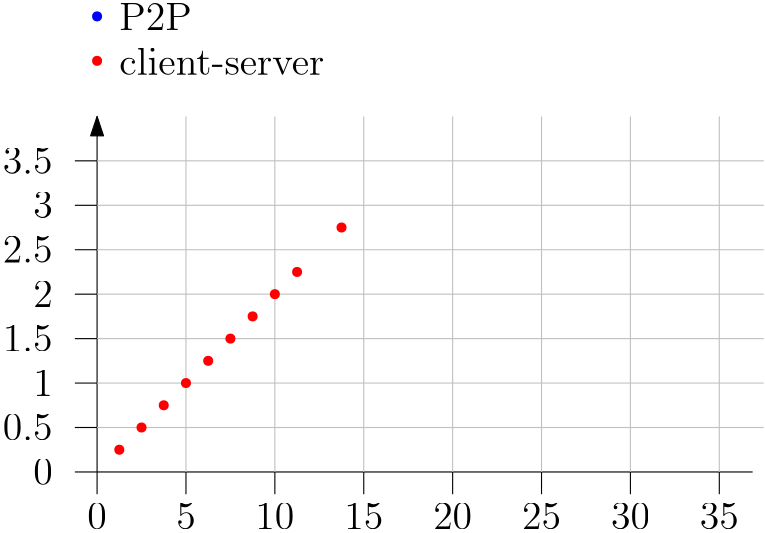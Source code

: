<?xml version="1.0"?>
<!DOCTYPE ipe SYSTEM "ipe.dtd">
<ipe version="70218" creator="Ipe 7.2.28">
<info created="D:20240323092449" modified="D:20240323093014"/>
<ipestyle name="basic">
<symbol name="arrow/arc(spx)">
<path stroke="sym-stroke" fill="sym-stroke" pen="sym-pen">
0 0 m
-1 0.333 l
-1 -0.333 l
h
</path>
</symbol>
<symbol name="arrow/farc(spx)">
<path stroke="sym-stroke" fill="white" pen="sym-pen">
0 0 m
-1 0.333 l
-1 -0.333 l
h
</path>
</symbol>
<symbol name="arrow/ptarc(spx)">
<path stroke="sym-stroke" fill="sym-stroke" pen="sym-pen">
0 0 m
-1 0.333 l
-0.8 0 l
-1 -0.333 l
h
</path>
</symbol>
<symbol name="arrow/fptarc(spx)">
<path stroke="sym-stroke" fill="white" pen="sym-pen">
0 0 m
-1 0.333 l
-0.8 0 l
-1 -0.333 l
h
</path>
</symbol>
<symbol name="mark/circle(sx)" transformations="translations">
<path fill="sym-stroke">
0.6 0 0 0.6 0 0 e
0.4 0 0 0.4 0 0 e
</path>
</symbol>
<symbol name="mark/disk(sx)" transformations="translations">
<path fill="sym-stroke">
0.6 0 0 0.6 0 0 e
</path>
</symbol>
<symbol name="mark/fdisk(sfx)" transformations="translations">
<group>
<path fill="sym-fill">
0.5 0 0 0.5 0 0 e
</path>
<path fill="sym-stroke" fillrule="eofill">
0.6 0 0 0.6 0 0 e
0.4 0 0 0.4 0 0 e
</path>
</group>
</symbol>
<symbol name="mark/box(sx)" transformations="translations">
<path fill="sym-stroke" fillrule="eofill">
-0.6 -0.6 m
0.6 -0.6 l
0.6 0.6 l
-0.6 0.6 l
h
-0.4 -0.4 m
0.4 -0.4 l
0.4 0.4 l
-0.4 0.4 l
h
</path>
</symbol>
<symbol name="mark/square(sx)" transformations="translations">
<path fill="sym-stroke">
-0.6 -0.6 m
0.6 -0.6 l
0.6 0.6 l
-0.6 0.6 l
h
</path>
</symbol>
<symbol name="mark/fsquare(sfx)" transformations="translations">
<group>
<path fill="sym-fill">
-0.5 -0.5 m
0.5 -0.5 l
0.5 0.5 l
-0.5 0.5 l
h
</path>
<path fill="sym-stroke" fillrule="eofill">
-0.6 -0.6 m
0.6 -0.6 l
0.6 0.6 l
-0.6 0.6 l
h
-0.4 -0.4 m
0.4 -0.4 l
0.4 0.4 l
-0.4 0.4 l
h
</path>
</group>
</symbol>
<symbol name="mark/cross(sx)" transformations="translations">
<group>
<path fill="sym-stroke">
-0.43 -0.57 m
0.57 0.43 l
0.43 0.57 l
-0.57 -0.43 l
h
</path>
<path fill="sym-stroke">
-0.43 0.57 m
0.57 -0.43 l
0.43 -0.57 l
-0.57 0.43 l
h
</path>
</group>
</symbol>
<symbol name="arrow/fnormal(spx)">
<path stroke="sym-stroke" fill="white" pen="sym-pen">
0 0 m
-1 0.333 l
-1 -0.333 l
h
</path>
</symbol>
<symbol name="arrow/pointed(spx)">
<path stroke="sym-stroke" fill="sym-stroke" pen="sym-pen">
0 0 m
-1 0.333 l
-0.8 0 l
-1 -0.333 l
h
</path>
</symbol>
<symbol name="arrow/fpointed(spx)">
<path stroke="sym-stroke" fill="white" pen="sym-pen">
0 0 m
-1 0.333 l
-0.8 0 l
-1 -0.333 l
h
</path>
</symbol>
<symbol name="arrow/linear(spx)">
<path stroke="sym-stroke" pen="sym-pen">
-1 0.333 m
0 0 l
-1 -0.333 l
</path>
</symbol>
<symbol name="arrow/fdouble(spx)">
<path stroke="sym-stroke" fill="white" pen="sym-pen">
0 0 m
-1 0.333 l
-1 -0.333 l
h
-1 0 m
-2 0.333 l
-2 -0.333 l
h
</path>
</symbol>
<symbol name="arrow/double(spx)">
<path stroke="sym-stroke" fill="sym-stroke" pen="sym-pen">
0 0 m
-1 0.333 l
-1 -0.333 l
h
-1 0 m
-2 0.333 l
-2 -0.333 l
h
</path>
</symbol>
<symbol name="arrow/mid-normal(spx)">
<path stroke="sym-stroke" fill="sym-stroke" pen="sym-pen">
0.5 0 m
-0.5 0.333 l
-0.5 -0.333 l
h
</path>
</symbol>
<symbol name="arrow/mid-fnormal(spx)">
<path stroke="sym-stroke" fill="white" pen="sym-pen">
0.5 0 m
-0.5 0.333 l
-0.5 -0.333 l
h
</path>
</symbol>
<symbol name="arrow/mid-pointed(spx)">
<path stroke="sym-stroke" fill="sym-stroke" pen="sym-pen">
0.5 0 m
-0.5 0.333 l
-0.3 0 l
-0.5 -0.333 l
h
</path>
</symbol>
<symbol name="arrow/mid-fpointed(spx)">
<path stroke="sym-stroke" fill="white" pen="sym-pen">
0.5 0 m
-0.5 0.333 l
-0.3 0 l
-0.5 -0.333 l
h
</path>
</symbol>
<symbol name="arrow/mid-double(spx)">
<path stroke="sym-stroke" fill="sym-stroke" pen="sym-pen">
1 0 m
0 0.333 l
0 -0.333 l
h
0 0 m
-1 0.333 l
-1 -0.333 l
h
</path>
</symbol>
<symbol name="arrow/mid-fdouble(spx)">
<path stroke="sym-stroke" fill="white" pen="sym-pen">
1 0 m
0 0.333 l
0 -0.333 l
h
0 0 m
-1 0.333 l
-1 -0.333 l
h
</path>
</symbol>
<anglesize name="22.5 deg" value="22.5"/>
<anglesize name="30 deg" value="30"/>
<anglesize name="45 deg" value="45"/>
<anglesize name="60 deg" value="60"/>
<anglesize name="90 deg" value="90"/>
<arrowsize name="large" value="10"/>
<arrowsize name="small" value="5"/>
<arrowsize name="tiny" value="3"/>
<color name="blue" value="0 0 1"/>
<color name="brown" value="0.647 0.165 0.165"/>
<color name="darkblue" value="0 0 0.545"/>
<color name="darkcyan" value="0 0.545 0.545"/>
<color name="darkgray" value="0.663"/>
<color name="darkgreen" value="0 0.392 0"/>
<color name="darkmagenta" value="0.545 0 0.545"/>
<color name="darkorange" value="1 0.549 0"/>
<color name="darkred" value="0.545 0 0"/>
<color name="gold" value="1 0.843 0"/>
<color name="gray" value="0.745"/>
<color name="green" value="0 1 0"/>
<color name="lightblue" value="0.678 0.847 0.902"/>
<color name="lightcyan" value="0.878 1 1"/>
<color name="lightgray" value="0.827"/>
<color name="lightgreen" value="0.565 0.933 0.565"/>
<color name="lightyellow" value="1 1 0.878"/>
<color name="navy" value="0 0 0.502"/>
<color name="orange" value="1 0.647 0"/>
<color name="pink" value="1 0.753 0.796"/>
<color name="purple" value="0.627 0.125 0.941"/>
<color name="red" value="1 0 0"/>
<color name="seagreen" value="0.18 0.545 0.341"/>
<color name="turquoise" value="0.251 0.878 0.816"/>
<color name="violet" value="0.933 0.51 0.933"/>
<color name="yellow" value="1 1 0"/>
<dashstyle name="dash dot dotted" value="[4 2 1 2 1 2] 0"/>
<dashstyle name="dash dotted" value="[4 2 1 2] 0"/>
<dashstyle name="dashed" value="[4] 0"/>
<dashstyle name="dotted" value="[1 3] 0"/>
<gridsize name="10 pts (~3.5 mm)" value="10"/>
<gridsize name="14 pts (~5 mm)" value="14"/>
<gridsize name="16 pts (~6 mm)" value="16"/>
<gridsize name="20 pts (~7 mm)" value="20"/>
<gridsize name="28 pts (~10 mm)" value="28"/>
<gridsize name="32 pts (~12 mm)" value="32"/>
<gridsize name="4 pts" value="4"/>
<gridsize name="56 pts (~20 mm)" value="56"/>
<gridsize name="8 pts (~3 mm)" value="8"/>
<opacity name="10%" value="0.1"/>
<opacity name="30%" value="0.3"/>
<opacity name="50%" value="0.5"/>
<opacity name="75%" value="0.75"/>
<pen name="fat" value="1.2"/>
<pen name="heavier" value="0.8"/>
<pen name="ultrafat" value="2"/>
<symbolsize name="large" value="5"/>
<symbolsize name="small" value="2"/>
<symbolsize name="tiny" value="1.1"/>
<textsize name="Huge" value="\Huge"/>
<textsize name="LARGE" value="\LARGE"/>
<textsize name="Large" value="\Large"/>
<textsize name="footnote" value="\footnotesize"/>
<textsize name="huge" value="\huge"/>
<textsize name="large" value="\large"/>
<textsize name="script" value="\scriptsize"/>
<textsize name="small" value="\small"/>
<textsize name="tiny" value="\tiny"/>
<textstyle name="center" begin="\begin{center}" end="\end{center}"/>
<textstyle name="item" begin="\begin{itemize}\item{}" end="\end{itemize}"/>
<textstyle name="itemize" begin="\begin{itemize}" end="\end{itemize}"/>
<tiling name="falling" angle="-60" step="4" width="1"/>
<tiling name="rising" angle="30" step="4" width="1"/>
</ipestyle>
<page>
<layer name="alpha"/>
<view layers="alpha" active="alpha"/>
<text layer="alpha" transformations="translations" pos="192 624" stroke="0" type="label" width="7.024" height="9.245" depth="0" halign="center" valign="center" size="Large">0</text>
<text matrix="1 0 0 1 32 0" transformations="translations" pos="192 624" stroke="0" type="label" width="7.024" height="9.245" depth="0" halign="center" valign="center" size="Large">5</text>
<text matrix="1 0 0 1 64 0" transformations="translations" pos="192 624" stroke="0" type="label" width="14.047" height="9.245" depth="0" halign="center" valign="center" size="Large">10</text>
<text matrix="1 0 0 1 96 0" transformations="translations" pos="192 624" stroke="0" type="label" width="14.047" height="9.245" depth="0" halign="center" valign="center" size="Large">15</text>
<text matrix="1 0 0 1 128 0" transformations="translations" pos="192 624" stroke="0" type="label" width="14.047" height="9.245" depth="0" halign="center" valign="center" size="Large">20</text>
<text matrix="1 0 0 1 160 0" transformations="translations" pos="192 624" stroke="0" type="label" width="14.047" height="9.245" depth="0" halign="center" valign="center" size="Large">25</text>
<text matrix="1 0 0 1 192 0" transformations="translations" pos="192 624" stroke="0" type="label" width="14.047" height="9.245" depth="0" halign="center" valign="center" size="Large">30</text>
<text matrix="1 0 0 1 224 0" transformations="translations" pos="192 624" stroke="0" type="label" width="14.047" height="9.245" depth="0" halign="center" valign="center" size="Large">35</text>
<text matrix="1 0 0 1 -16 16" transformations="translations" pos="192 624" stroke="0" type="label" width="7.024" height="9.245" depth="0" halign="right" valign="center" size="Large">0</text>
<text matrix="1 0 0 1 -16 32" transformations="translations" pos="192 624" stroke="0" type="label" width="17.949" height="9.245" depth="0" halign="right" valign="center" size="Large">0.5</text>
<text matrix="1 0 0 1 -16 48" transformations="translations" pos="192 624" stroke="0" type="label" width="7.024" height="9.245" depth="0" halign="right" valign="center" size="Large">1</text>
<text matrix="1 0 0 1 -16 64" transformations="translations" pos="192 624" stroke="0" type="label" width="17.949" height="9.245" depth="0" halign="right" valign="center" size="Large">1.5</text>
<text matrix="1 0 0 1 -16 80" transformations="translations" pos="192 624" stroke="0" type="label" width="7.024" height="9.245" depth="0" halign="right" valign="center" size="Large">2</text>
<text matrix="1 0 0 1 -16 96" transformations="translations" pos="192 624" stroke="0" type="label" width="17.949" height="9.245" depth="0" halign="right" valign="center" size="Large">2.5</text>
<text matrix="1 0 0 1 -16 112" transformations="translations" pos="192 624" stroke="0" type="label" width="7.024" height="9.245" depth="0" halign="right" valign="center" size="Large">3</text>
<text matrix="1 0 0 1 -16 128" transformations="translations" pos="192 624" stroke="0" type="label" width="17.949" height="9.245" depth="0" halign="right" valign="center" size="Large">3.5</text>
<path stroke="0" arrow="normal/normal">
192 640 m
192 768 l
</path>
<path stroke="0">
192 640 m
428 640 l
</path>
<path stroke="0">
192 752 m
184 752 l
</path>
<path matrix="1 0 0 1 0 -16" stroke="0">
192 752 m
184 752 l
</path>
<path matrix="1 0 0 1 0 -32" stroke="0">
192 752 m
184 752 l
</path>
<path matrix="1 0 0 1 0 -48" stroke="0">
192 752 m
184 752 l
</path>
<path matrix="1 0 0 1 0 -64" stroke="0">
192 752 m
184 752 l
</path>
<path matrix="1 0 0 1 0 -80" stroke="0">
192 752 m
184 752 l
</path>
<path matrix="1 0 0 1 0 -96" stroke="0">
192 752 m
184 752 l
</path>
<path matrix="1 0 0 1 0 -112" stroke="0">
192 752 m
184 752 l
</path>
<path stroke="0">
192 640 m
192 632 l
</path>
<path matrix="1 0 0 1 32 0" stroke="0">
192 640 m
192 632 l
</path>
<path matrix="1 0 0 1 64 0" stroke="0">
192 640 m
192 632 l
</path>
<path matrix="1 0 0 1 96 0" stroke="0">
192 640 m
192 632 l
</path>
<path matrix="1 0 0 1 128 0" stroke="0">
192 640 m
192 632 l
</path>
<path matrix="1 0 0 1 160 0" stroke="0">
192 640 m
192 632 l
</path>
<path matrix="1 0 0 1 192 0" stroke="0">
192 640 m
192 632 l
</path>
<path matrix="1 0 0 1 224 0" stroke="0">
192 640 m
192 632 l
</path>
<path stroke="0.753">
192 752 m
432 752 l
432 752 l
</path>
<path stroke="0.753">
416 640 m
416 768 l
</path>
<path matrix="1 0 0 1 -32 0" stroke="0.753">
416 640 m
416 768 l
</path>
<path matrix="1 0 0 1 -64 0" stroke="0.753">
416 640 m
416 768 l
</path>
<path matrix="1 0 0 1 -96 0" stroke="0.753">
416 640 m
416 768 l
</path>
<path matrix="1 0 0 1 -128 0" stroke="0.753">
416 640 m
416 768 l
</path>
<path matrix="1 0 0 1 -160 0" stroke="0.753">
416 640 m
416 768 l
</path>
<path matrix="1 0 0 1 -192 0" stroke="0.753">
416 640 m
416 768 l
</path>
<path matrix="1 0 0 1 0 -16" stroke="0.753">
192 752 m
432 752 l
432 752 l
</path>
<path matrix="1 0 0 1 0 -32" stroke="0.753">
192 752 m
432 752 l
432 752 l
</path>
<path matrix="1 0 0 1 0 -48" stroke="0.753">
192 752 m
432 752 l
432 752 l
</path>
<path matrix="1 0 0 1 0 -64" stroke="0.753">
192 752 m
432 752 l
432 752 l
</path>
<path matrix="1 0 0 1 0 -80" stroke="0.753">
192 752 m
432 752 l
432 752 l
</path>
<path matrix="1 0 0 1 0 -96" stroke="0.753">
192 752 m
432 752 l
432 752 l
</path>
<text matrix="1 0 0 1 8 180" transformations="translations" pos="192 624" stroke="0" type="label" width="26.138" height="9.803" depth="0" valign="center" size="Large">P2P</text>
<use name="mark/disk(sx)" pos="192 804" size="normal" stroke="0 0 1"/>
<text matrix="1 0 0 1 8 164" transformations="translations" pos="192 624" stroke="0" type="label" width="73.826" height="9.963" depth="0" valign="center" size="Large">client-server</text>
<use matrix="1 0 0 1 0 -16" name="mark/disk(sx)" pos="192 804" size="normal" stroke="1 0 0"/>
<use name="mark/disk(sx)" pos="200 648" size="normal" stroke="1 0 0"/>
<use name="mark/disk(sx)" pos="208 656" size="normal" stroke="1 0 0"/>
<use name="mark/disk(sx)" pos="216 664" size="normal" stroke="1 0 0"/>
<use name="mark/disk(sx)" pos="224 672" size="normal" stroke="1 0 0"/>
<use matrix="1 0 0 1 32 32" name="mark/disk(sx)" pos="200 648" size="normal" stroke="1 0 0"/>
<use matrix="1 0 0 1 32 32" name="mark/disk(sx)" pos="216 664" size="normal" stroke="1 0 0"/>
<use matrix="1 0 0 1 40 40" name="mark/disk(sx)" pos="200 648" size="normal" stroke="1 0 0"/>
<use matrix="1 0 0 1 40 40" name="mark/disk(sx)" pos="216 664" size="normal" stroke="1 0 0"/>
<use matrix="1 0 0 1 64 64" name="mark/disk(sx)" pos="200 648" size="normal" stroke="1 0 0"/>
<use matrix="1 0 0 1 64 64" name="mark/disk(sx)" pos="216 664" size="normal" stroke="1 0 0"/>
</page>
</ipe>

